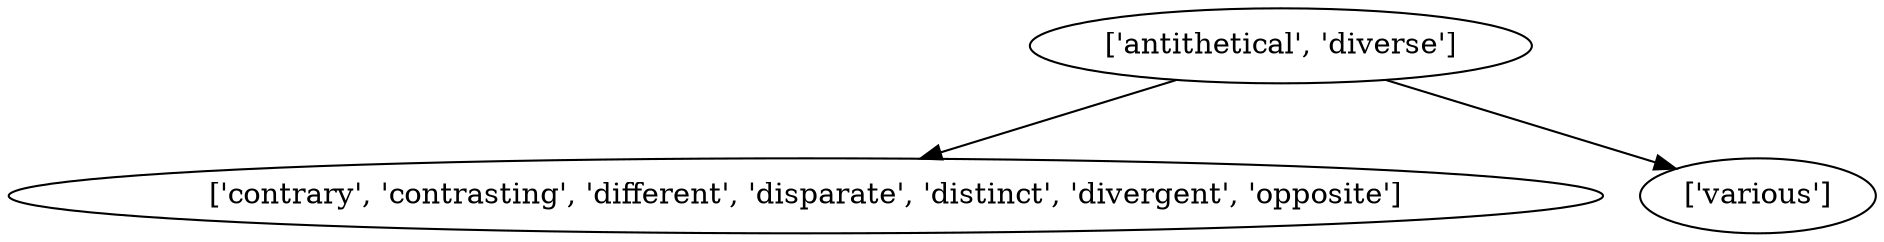 strict digraph  {
	"['antithetical', 'diverse']" -> "['contrary', 'contrasting', 'different', 'disparate', 'distinct', 'divergent', 'opposite']";
	"['antithetical', 'diverse']" -> "['various']";
}
